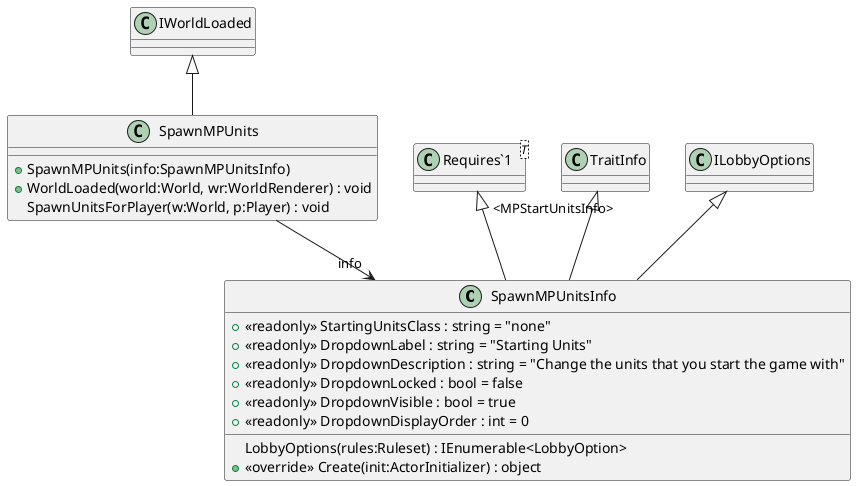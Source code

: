 @startuml
class SpawnMPUnitsInfo {
    + <<readonly>> StartingUnitsClass : string = "none"
    + <<readonly>> DropdownLabel : string = "Starting Units"
    + <<readonly>> DropdownDescription : string = "Change the units that you start the game with"
    + <<readonly>> DropdownLocked : bool = false
    + <<readonly>> DropdownVisible : bool = true
    + <<readonly>> DropdownDisplayOrder : int = 0
    LobbyOptions(rules:Ruleset) : IEnumerable<LobbyOption>
    + <<override>> Create(init:ActorInitializer) : object
}
class SpawnMPUnits {
    + SpawnMPUnits(info:SpawnMPUnitsInfo)
    + WorldLoaded(world:World, wr:WorldRenderer) : void
    SpawnUnitsForPlayer(w:World, p:Player) : void
}
class "Requires`1"<T> {
}
TraitInfo <|-- SpawnMPUnitsInfo
"Requires`1" "<MPStartUnitsInfo>" <|-- SpawnMPUnitsInfo
ILobbyOptions <|-- SpawnMPUnitsInfo
IWorldLoaded <|-- SpawnMPUnits
SpawnMPUnits --> "info" SpawnMPUnitsInfo
@enduml
